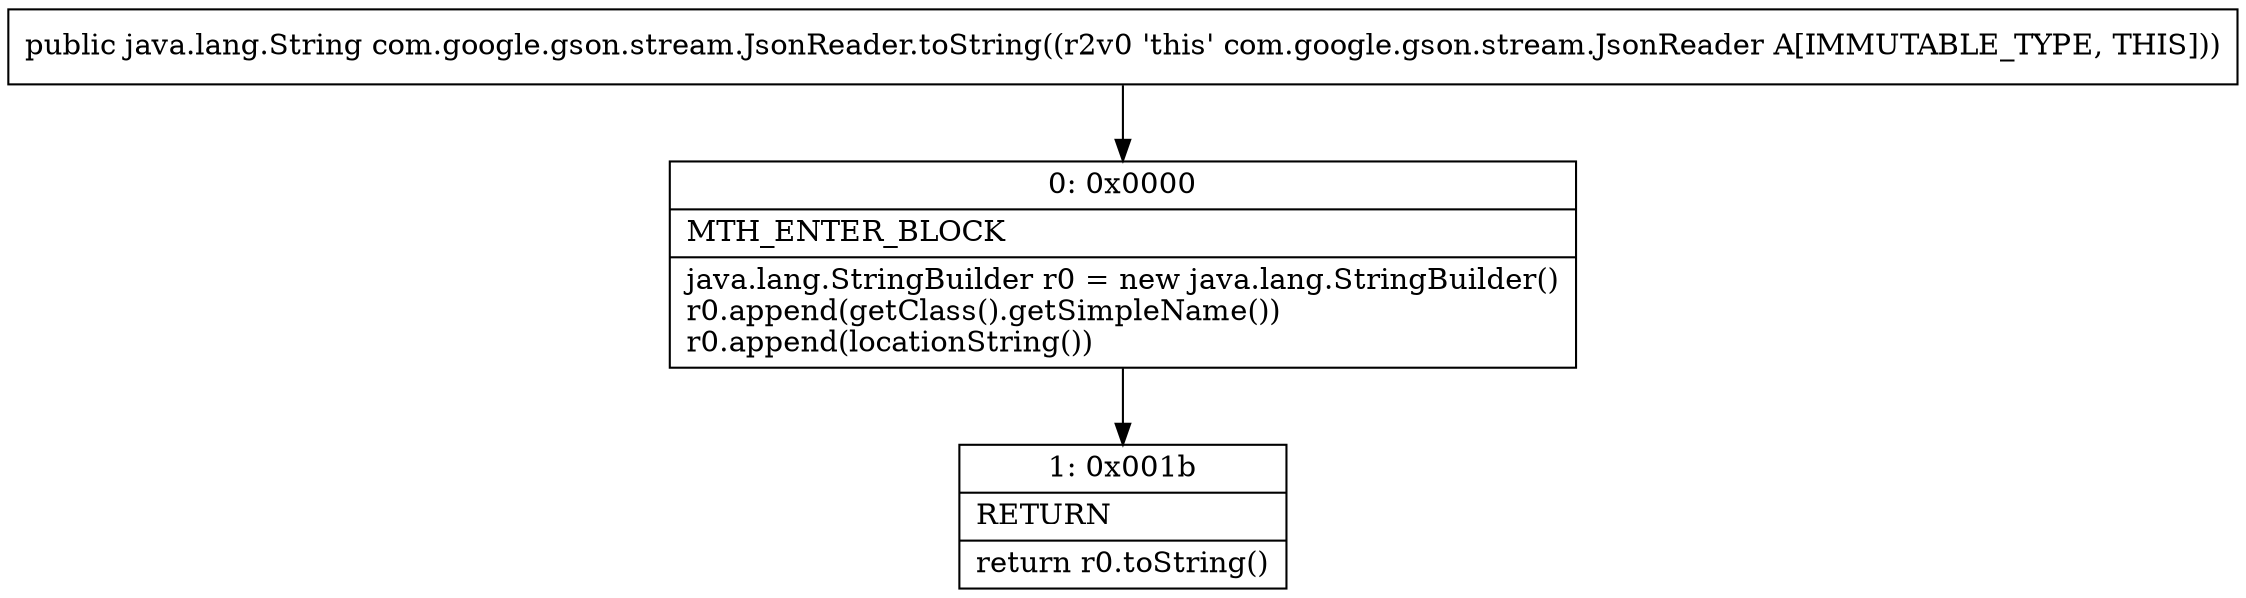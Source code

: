 digraph "CFG forcom.google.gson.stream.JsonReader.toString()Ljava\/lang\/String;" {
Node_0 [shape=record,label="{0\:\ 0x0000|MTH_ENTER_BLOCK\l|java.lang.StringBuilder r0 = new java.lang.StringBuilder()\lr0.append(getClass().getSimpleName())\lr0.append(locationString())\l}"];
Node_1 [shape=record,label="{1\:\ 0x001b|RETURN\l|return r0.toString()\l}"];
MethodNode[shape=record,label="{public java.lang.String com.google.gson.stream.JsonReader.toString((r2v0 'this' com.google.gson.stream.JsonReader A[IMMUTABLE_TYPE, THIS])) }"];
MethodNode -> Node_0;
Node_0 -> Node_1;
}

